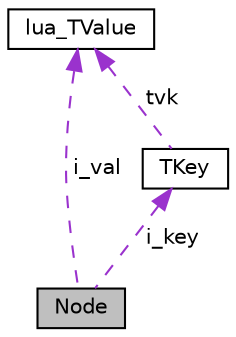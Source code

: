 digraph "Node"
{
 // LATEX_PDF_SIZE
  edge [fontname="Helvetica",fontsize="10",labelfontname="Helvetica",labelfontsize="10"];
  node [fontname="Helvetica",fontsize="10",shape=record];
  Node1 [label="Node",height=0.2,width=0.4,color="black", fillcolor="grey75", style="filled", fontcolor="black",tooltip=" "];
  Node2 -> Node1 [dir="back",color="darkorchid3",fontsize="10",style="dashed",label=" i_val" ,fontname="Helvetica"];
  Node2 [label="lua_TValue",height=0.2,width=0.4,color="black", fillcolor="white", style="filled",URL="$structlua___t_value.html",tooltip=" "];
  Node3 -> Node1 [dir="back",color="darkorchid3",fontsize="10",style="dashed",label=" i_key" ,fontname="Helvetica"];
  Node3 [label="TKey",height=0.2,width=0.4,color="black", fillcolor="white", style="filled",URL="$union_t_key.html",tooltip=" "];
  Node2 -> Node3 [dir="back",color="darkorchid3",fontsize="10",style="dashed",label=" tvk" ,fontname="Helvetica"];
}
